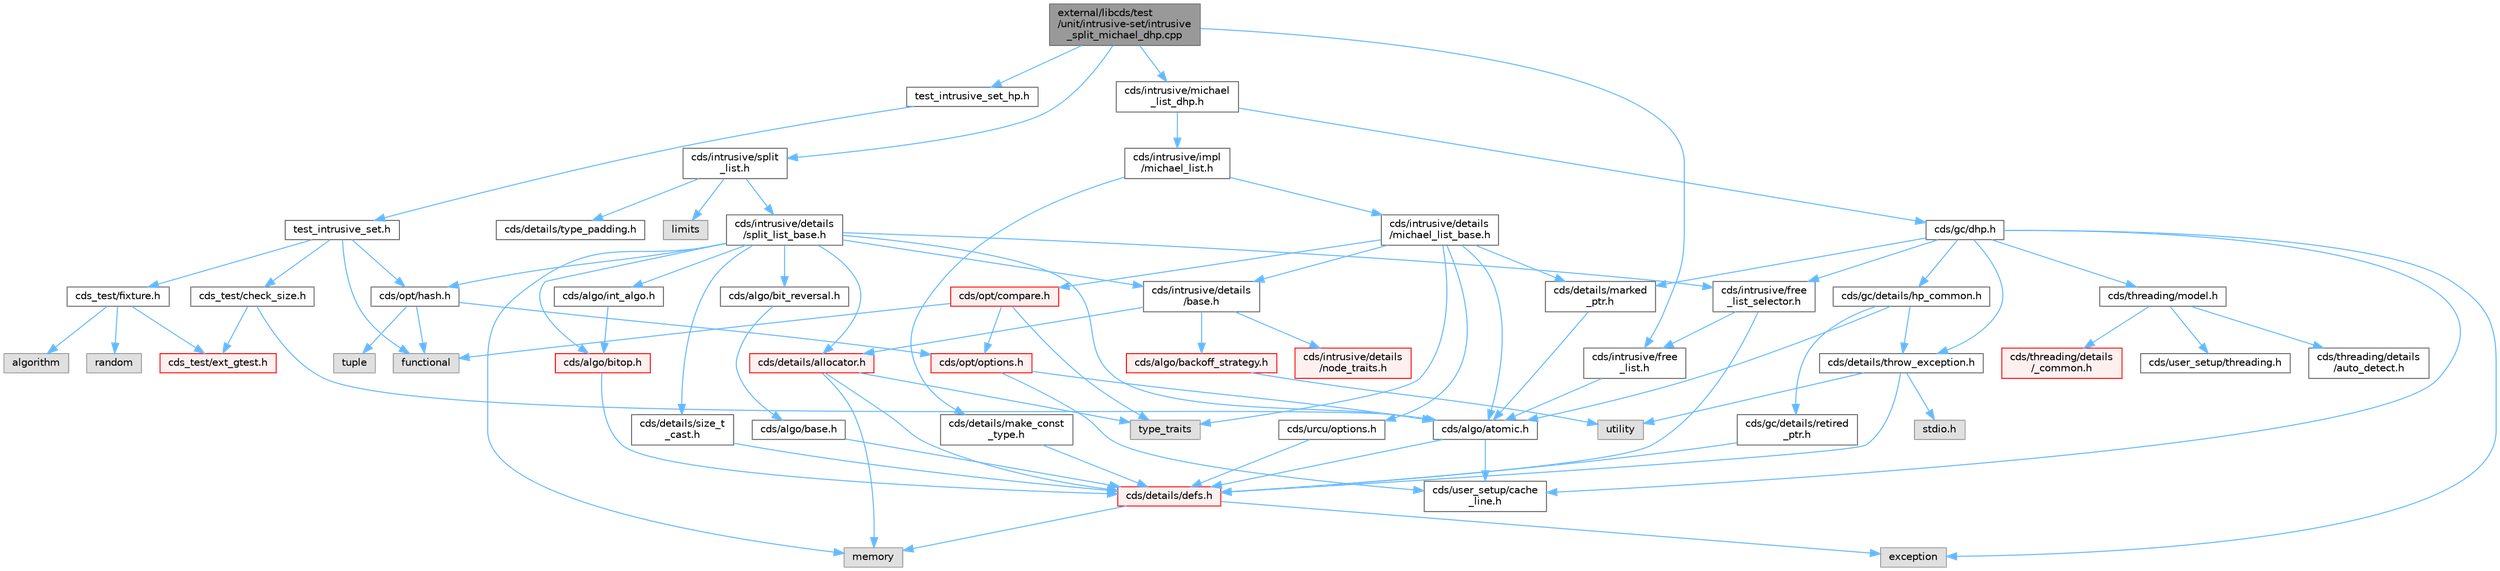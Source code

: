 digraph "external/libcds/test/unit/intrusive-set/intrusive_split_michael_dhp.cpp"
{
 // LATEX_PDF_SIZE
  bgcolor="transparent";
  edge [fontname=Helvetica,fontsize=10,labelfontname=Helvetica,labelfontsize=10];
  node [fontname=Helvetica,fontsize=10,shape=box,height=0.2,width=0.4];
  Node1 [id="Node000001",label="external/libcds/test\l/unit/intrusive-set/intrusive\l_split_michael_dhp.cpp",height=0.2,width=0.4,color="gray40", fillcolor="grey60", style="filled", fontcolor="black",tooltip=" "];
  Node1 -> Node2 [id="edge85_Node000001_Node000002",color="steelblue1",style="solid",tooltip=" "];
  Node2 [id="Node000002",label="test_intrusive_set_hp.h",height=0.2,width=0.4,color="grey40", fillcolor="white", style="filled",URL="$test__intrusive__set__hp_8h.html",tooltip=" "];
  Node2 -> Node3 [id="edge86_Node000002_Node000003",color="steelblue1",style="solid",tooltip=" "];
  Node3 [id="Node000003",label="test_intrusive_set.h",height=0.2,width=0.4,color="grey40", fillcolor="white", style="filled",URL="$intrusive-set_2test__intrusive__set_8h.html",tooltip=" "];
  Node3 -> Node4 [id="edge87_Node000003_Node000004",color="steelblue1",style="solid",tooltip=" "];
  Node4 [id="Node000004",label="cds_test/check_size.h",height=0.2,width=0.4,color="grey40", fillcolor="white", style="filled",URL="$check__size_8h.html",tooltip=" "];
  Node4 -> Node5 [id="edge88_Node000004_Node000005",color="steelblue1",style="solid",tooltip=" "];
  Node5 [id="Node000005",label="cds_test/ext_gtest.h",height=0.2,width=0.4,color="red", fillcolor="#FFF0F0", style="filled",URL="$ext__gtest_8h.html",tooltip=" "];
  Node4 -> Node7 [id="edge89_Node000004_Node000007",color="steelblue1",style="solid",tooltip=" "];
  Node7 [id="Node000007",label="cds/algo/atomic.h",height=0.2,width=0.4,color="grey40", fillcolor="white", style="filled",URL="$external_2libcds_2cds_2algo_2atomic_8h.html",tooltip=" "];
  Node7 -> Node8 [id="edge90_Node000007_Node000008",color="steelblue1",style="solid",tooltip=" "];
  Node8 [id="Node000008",label="cds/details/defs.h",height=0.2,width=0.4,color="red", fillcolor="#FFF0F0", style="filled",URL="$details_2defs_8h.html",tooltip=" "];
  Node8 -> Node13 [id="edge91_Node000008_Node000013",color="steelblue1",style="solid",tooltip=" "];
  Node13 [id="Node000013",label="exception",height=0.2,width=0.4,color="grey60", fillcolor="#E0E0E0", style="filled",tooltip=" "];
  Node8 -> Node16 [id="edge92_Node000008_Node000016",color="steelblue1",style="solid",tooltip=" "];
  Node16 [id="Node000016",label="memory",height=0.2,width=0.4,color="grey60", fillcolor="#E0E0E0", style="filled",tooltip=" "];
  Node7 -> Node21 [id="edge93_Node000007_Node000021",color="steelblue1",style="solid",tooltip=" "];
  Node21 [id="Node000021",label="cds/user_setup/cache\l_line.h",height=0.2,width=0.4,color="grey40", fillcolor="white", style="filled",URL="$cache__line_8h.html",tooltip="Cache-line size definition"];
  Node3 -> Node22 [id="edge94_Node000003_Node000022",color="steelblue1",style="solid",tooltip=" "];
  Node22 [id="Node000022",label="cds_test/fixture.h",height=0.2,width=0.4,color="grey40", fillcolor="white", style="filled",URL="$fixture_8h.html",tooltip=" "];
  Node22 -> Node5 [id="edge95_Node000022_Node000005",color="steelblue1",style="solid",tooltip=" "];
  Node22 -> Node23 [id="edge96_Node000022_Node000023",color="steelblue1",style="solid",tooltip=" "];
  Node23 [id="Node000023",label="algorithm",height=0.2,width=0.4,color="grey60", fillcolor="#E0E0E0", style="filled",tooltip=" "];
  Node22 -> Node24 [id="edge97_Node000022_Node000024",color="steelblue1",style="solid",tooltip=" "];
  Node24 [id="Node000024",label="random",height=0.2,width=0.4,color="grey60", fillcolor="#E0E0E0", style="filled",tooltip=" "];
  Node3 -> Node25 [id="edge98_Node000003_Node000025",color="steelblue1",style="solid",tooltip=" "];
  Node25 [id="Node000025",label="cds/opt/hash.h",height=0.2,width=0.4,color="grey40", fillcolor="white", style="filled",URL="$external_2libcds_2cds_2opt_2hash_8h.html",tooltip=" "];
  Node25 -> Node26 [id="edge99_Node000025_Node000026",color="steelblue1",style="solid",tooltip=" "];
  Node26 [id="Node000026",label="tuple",height=0.2,width=0.4,color="grey60", fillcolor="#E0E0E0", style="filled",tooltip=" "];
  Node25 -> Node27 [id="edge100_Node000025_Node000027",color="steelblue1",style="solid",tooltip=" "];
  Node27 [id="Node000027",label="functional",height=0.2,width=0.4,color="grey60", fillcolor="#E0E0E0", style="filled",tooltip=" "];
  Node25 -> Node28 [id="edge101_Node000025_Node000028",color="steelblue1",style="solid",tooltip=" "];
  Node28 [id="Node000028",label="cds/opt/options.h",height=0.2,width=0.4,color="red", fillcolor="#FFF0F0", style="filled",URL="$opt_2options_8h.html",tooltip=" "];
  Node28 -> Node21 [id="edge102_Node000028_Node000021",color="steelblue1",style="solid",tooltip=" "];
  Node28 -> Node7 [id="edge103_Node000028_Node000007",color="steelblue1",style="solid",tooltip=" "];
  Node3 -> Node27 [id="edge104_Node000003_Node000027",color="steelblue1",style="solid",tooltip=" "];
  Node1 -> Node46 [id="edge105_Node000001_Node000046",color="steelblue1",style="solid",tooltip=" "];
  Node46 [id="Node000046",label="cds/intrusive/michael\l_list_dhp.h",height=0.2,width=0.4,color="grey40", fillcolor="white", style="filled",URL="$intrusive_2michael__list__dhp_8h.html",tooltip=" "];
  Node46 -> Node47 [id="edge106_Node000046_Node000047",color="steelblue1",style="solid",tooltip=" "];
  Node47 [id="Node000047",label="cds/intrusive/impl\l/michael_list.h",height=0.2,width=0.4,color="grey40", fillcolor="white", style="filled",URL="$intrusive_2impl_2michael__list_8h.html",tooltip=" "];
  Node47 -> Node48 [id="edge107_Node000047_Node000048",color="steelblue1",style="solid",tooltip=" "];
  Node48 [id="Node000048",label="cds/intrusive/details\l/michael_list_base.h",height=0.2,width=0.4,color="grey40", fillcolor="white", style="filled",URL="$intrusive_2details_2michael__list__base_8h.html",tooltip=" "];
  Node48 -> Node49 [id="edge108_Node000048_Node000049",color="steelblue1",style="solid",tooltip=" "];
  Node49 [id="Node000049",label="type_traits",height=0.2,width=0.4,color="grey60", fillcolor="#E0E0E0", style="filled",tooltip=" "];
  Node48 -> Node50 [id="edge109_Node000048_Node000050",color="steelblue1",style="solid",tooltip=" "];
  Node50 [id="Node000050",label="cds/intrusive/details\l/base.h",height=0.2,width=0.4,color="grey40", fillcolor="white", style="filled",URL="$external_2libcds_2cds_2intrusive_2details_2base_8h.html",tooltip=" "];
  Node50 -> Node51 [id="edge110_Node000050_Node000051",color="steelblue1",style="solid",tooltip=" "];
  Node51 [id="Node000051",label="cds/intrusive/details\l/node_traits.h",height=0.2,width=0.4,color="red", fillcolor="#FFF0F0", style="filled",URL="$node__traits_8h.html",tooltip=" "];
  Node50 -> Node53 [id="edge111_Node000050_Node000053",color="steelblue1",style="solid",tooltip=" "];
  Node53 [id="Node000053",label="cds/details/allocator.h",height=0.2,width=0.4,color="red", fillcolor="#FFF0F0", style="filled",URL="$external_2libcds_2cds_2details_2allocator_8h.html",tooltip=" "];
  Node53 -> Node49 [id="edge112_Node000053_Node000049",color="steelblue1",style="solid",tooltip=" "];
  Node53 -> Node16 [id="edge113_Node000053_Node000016",color="steelblue1",style="solid",tooltip=" "];
  Node53 -> Node8 [id="edge114_Node000053_Node000008",color="steelblue1",style="solid",tooltip=" "];
  Node50 -> Node54 [id="edge115_Node000050_Node000054",color="steelblue1",style="solid",tooltip=" "];
  Node54 [id="Node000054",label="cds/algo/backoff_strategy.h",height=0.2,width=0.4,color="red", fillcolor="#FFF0F0", style="filled",URL="$backoff__strategy_8h.html",tooltip=" "];
  Node54 -> Node45 [id="edge116_Node000054_Node000045",color="steelblue1",style="solid",tooltip=" "];
  Node45 [id="Node000045",label="utility",height=0.2,width=0.4,color="grey60", fillcolor="#E0E0E0", style="filled",tooltip=" "];
  Node48 -> Node58 [id="edge117_Node000048_Node000058",color="steelblue1",style="solid",tooltip=" "];
  Node58 [id="Node000058",label="cds/opt/compare.h",height=0.2,width=0.4,color="red", fillcolor="#FFF0F0", style="filled",URL="$external_2libcds_2cds_2opt_2compare_8h.html",tooltip=" "];
  Node58 -> Node49 [id="edge118_Node000058_Node000049",color="steelblue1",style="solid",tooltip=" "];
  Node58 -> Node27 [id="edge119_Node000058_Node000027",color="steelblue1",style="solid",tooltip=" "];
  Node58 -> Node28 [id="edge120_Node000058_Node000028",color="steelblue1",style="solid",tooltip=" "];
  Node48 -> Node7 [id="edge121_Node000048_Node000007",color="steelblue1",style="solid",tooltip=" "];
  Node48 -> Node59 [id="edge122_Node000048_Node000059",color="steelblue1",style="solid",tooltip=" "];
  Node59 [id="Node000059",label="cds/details/marked\l_ptr.h",height=0.2,width=0.4,color="grey40", fillcolor="white", style="filled",URL="$marked__ptr_8h.html",tooltip=" "];
  Node59 -> Node7 [id="edge123_Node000059_Node000007",color="steelblue1",style="solid",tooltip=" "];
  Node48 -> Node60 [id="edge124_Node000048_Node000060",color="steelblue1",style="solid",tooltip=" "];
  Node60 [id="Node000060",label="cds/urcu/options.h",height=0.2,width=0.4,color="grey40", fillcolor="white", style="filled",URL="$urcu_2options_8h.html",tooltip=" "];
  Node60 -> Node8 [id="edge125_Node000060_Node000008",color="steelblue1",style="solid",tooltip=" "];
  Node47 -> Node61 [id="edge126_Node000047_Node000061",color="steelblue1",style="solid",tooltip=" "];
  Node61 [id="Node000061",label="cds/details/make_const\l_type.h",height=0.2,width=0.4,color="grey40", fillcolor="white", style="filled",URL="$make__const__type_8h.html",tooltip=" "];
  Node61 -> Node8 [id="edge127_Node000061_Node000008",color="steelblue1",style="solid",tooltip=" "];
  Node46 -> Node62 [id="edge128_Node000046_Node000062",color="steelblue1",style="solid",tooltip=" "];
  Node62 [id="Node000062",label="cds/gc/dhp.h",height=0.2,width=0.4,color="grey40", fillcolor="white", style="filled",URL="$dhp_8h.html",tooltip=" "];
  Node62 -> Node13 [id="edge129_Node000062_Node000013",color="steelblue1",style="solid",tooltip=" "];
  Node62 -> Node63 [id="edge130_Node000062_Node000063",color="steelblue1",style="solid",tooltip=" "];
  Node63 [id="Node000063",label="cds/gc/details/hp_common.h",height=0.2,width=0.4,color="grey40", fillcolor="white", style="filled",URL="$hp__common_8h.html",tooltip=" "];
  Node63 -> Node7 [id="edge131_Node000063_Node000007",color="steelblue1",style="solid",tooltip=" "];
  Node63 -> Node64 [id="edge132_Node000063_Node000064",color="steelblue1",style="solid",tooltip=" "];
  Node64 [id="Node000064",label="cds/gc/details/retired\l_ptr.h",height=0.2,width=0.4,color="grey40", fillcolor="white", style="filled",URL="$retired__ptr_8h.html",tooltip=" "];
  Node64 -> Node8 [id="edge133_Node000064_Node000008",color="steelblue1",style="solid",tooltip=" "];
  Node63 -> Node43 [id="edge134_Node000063_Node000043",color="steelblue1",style="solid",tooltip=" "];
  Node43 [id="Node000043",label="cds/details/throw_exception.h",height=0.2,width=0.4,color="grey40", fillcolor="white", style="filled",URL="$throw__exception_8h.html",tooltip=" "];
  Node43 -> Node8 [id="edge135_Node000043_Node000008",color="steelblue1",style="solid",tooltip=" "];
  Node43 -> Node44 [id="edge136_Node000043_Node000044",color="steelblue1",style="solid",tooltip=" "];
  Node44 [id="Node000044",label="stdio.h",height=0.2,width=0.4,color="grey60", fillcolor="#E0E0E0", style="filled",tooltip=" "];
  Node43 -> Node45 [id="edge137_Node000043_Node000045",color="steelblue1",style="solid",tooltip=" "];
  Node62 -> Node65 [id="edge138_Node000062_Node000065",color="steelblue1",style="solid",tooltip=" "];
  Node65 [id="Node000065",label="cds/threading/model.h",height=0.2,width=0.4,color="grey40", fillcolor="white", style="filled",URL="$model_8h.html",tooltip=" "];
  Node65 -> Node66 [id="edge139_Node000065_Node000066",color="steelblue1",style="solid",tooltip=" "];
  Node66 [id="Node000066",label="cds/threading/details\l/_common.h",height=0.2,width=0.4,color="red", fillcolor="#FFF0F0", style="filled",URL="$__common_8h.html",tooltip=" "];
  Node65 -> Node75 [id="edge140_Node000065_Node000075",color="steelblue1",style="solid",tooltip=" "];
  Node75 [id="Node000075",label="cds/user_setup/threading.h",height=0.2,width=0.4,color="grey40", fillcolor="white", style="filled",URL="$external_2libcds_2cds_2user__setup_2threading_8h.html",tooltip=" "];
  Node65 -> Node76 [id="edge141_Node000065_Node000076",color="steelblue1",style="solid",tooltip=" "];
  Node76 [id="Node000076",label="cds/threading/details\l/auto_detect.h",height=0.2,width=0.4,color="grey40", fillcolor="white", style="filled",URL="$auto__detect_8h.html",tooltip=" "];
  Node62 -> Node77 [id="edge142_Node000062_Node000077",color="steelblue1",style="solid",tooltip=" "];
  Node77 [id="Node000077",label="cds/intrusive/free\l_list_selector.h",height=0.2,width=0.4,color="grey40", fillcolor="white", style="filled",URL="$free__list__selector_8h.html",tooltip=" "];
  Node77 -> Node8 [id="edge143_Node000077_Node000008",color="steelblue1",style="solid",tooltip=" "];
  Node77 -> Node78 [id="edge144_Node000077_Node000078",color="steelblue1",style="solid",tooltip=" "];
  Node78 [id="Node000078",label="cds/intrusive/free\l_list.h",height=0.2,width=0.4,color="grey40", fillcolor="white", style="filled",URL="$free__list_8h.html",tooltip=" "];
  Node78 -> Node7 [id="edge145_Node000078_Node000007",color="steelblue1",style="solid",tooltip=" "];
  Node62 -> Node43 [id="edge146_Node000062_Node000043",color="steelblue1",style="solid",tooltip=" "];
  Node62 -> Node59 [id="edge147_Node000062_Node000059",color="steelblue1",style="solid",tooltip=" "];
  Node62 -> Node21 [id="edge148_Node000062_Node000021",color="steelblue1",style="solid",tooltip=" "];
  Node1 -> Node79 [id="edge149_Node000001_Node000079",color="steelblue1",style="solid",tooltip=" "];
  Node79 [id="Node000079",label="cds/intrusive/split\l_list.h",height=0.2,width=0.4,color="grey40", fillcolor="white", style="filled",URL="$split__list_8h.html",tooltip=" "];
  Node79 -> Node80 [id="edge150_Node000079_Node000080",color="steelblue1",style="solid",tooltip=" "];
  Node80 [id="Node000080",label="limits",height=0.2,width=0.4,color="grey60", fillcolor="#E0E0E0", style="filled",tooltip=" "];
  Node79 -> Node81 [id="edge151_Node000079_Node000081",color="steelblue1",style="solid",tooltip=" "];
  Node81 [id="Node000081",label="cds/intrusive/details\l/split_list_base.h",height=0.2,width=0.4,color="grey40", fillcolor="white", style="filled",URL="$intrusive_2details_2split__list__base_8h.html",tooltip=" "];
  Node81 -> Node50 [id="edge152_Node000081_Node000050",color="steelblue1",style="solid",tooltip=" "];
  Node81 -> Node7 [id="edge153_Node000081_Node000007",color="steelblue1",style="solid",tooltip=" "];
  Node81 -> Node82 [id="edge154_Node000081_Node000082",color="steelblue1",style="solid",tooltip=" "];
  Node82 [id="Node000082",label="cds/algo/bit_reversal.h",height=0.2,width=0.4,color="grey40", fillcolor="white", style="filled",URL="$bit__reversal_8h.html",tooltip=" "];
  Node82 -> Node74 [id="edge155_Node000082_Node000074",color="steelblue1",style="solid",tooltip=" "];
  Node74 [id="Node000074",label="cds/algo/base.h",height=0.2,width=0.4,color="grey40", fillcolor="white", style="filled",URL="$external_2libcds_2cds_2algo_2base_8h.html",tooltip=" "];
  Node74 -> Node8 [id="edge156_Node000074_Node000008",color="steelblue1",style="solid",tooltip=" "];
  Node81 -> Node53 [id="edge157_Node000081_Node000053",color="steelblue1",style="solid",tooltip=" "];
  Node81 -> Node36 [id="edge158_Node000081_Node000036",color="steelblue1",style="solid",tooltip=" "];
  Node36 [id="Node000036",label="cds/algo/int_algo.h",height=0.2,width=0.4,color="grey40", fillcolor="white", style="filled",URL="$int__algo_8h.html",tooltip=" "];
  Node36 -> Node37 [id="edge159_Node000036_Node000037",color="steelblue1",style="solid",tooltip=" "];
  Node37 [id="Node000037",label="cds/algo/bitop.h",height=0.2,width=0.4,color="red", fillcolor="#FFF0F0", style="filled",URL="$algo_2bitop_8h.html",tooltip=" "];
  Node37 -> Node8 [id="edge160_Node000037_Node000008",color="steelblue1",style="solid",tooltip=" "];
  Node81 -> Node37 [id="edge161_Node000081_Node000037",color="steelblue1",style="solid",tooltip=" "];
  Node81 -> Node25 [id="edge162_Node000081_Node000025",color="steelblue1",style="solid",tooltip=" "];
  Node81 -> Node77 [id="edge163_Node000081_Node000077",color="steelblue1",style="solid",tooltip=" "];
  Node81 -> Node83 [id="edge164_Node000081_Node000083",color="steelblue1",style="solid",tooltip=" "];
  Node83 [id="Node000083",label="cds/details/size_t\l_cast.h",height=0.2,width=0.4,color="grey40", fillcolor="white", style="filled",URL="$size__t__cast_8h.html",tooltip=" "];
  Node83 -> Node8 [id="edge165_Node000083_Node000008",color="steelblue1",style="solid",tooltip=" "];
  Node81 -> Node16 [id="edge166_Node000081_Node000016",color="steelblue1",style="solid",tooltip=" "];
  Node79 -> Node84 [id="edge167_Node000079_Node000084",color="steelblue1",style="solid",tooltip=" "];
  Node84 [id="Node000084",label="cds/details/type_padding.h",height=0.2,width=0.4,color="grey40", fillcolor="white", style="filled",URL="$type__padding_8h.html",tooltip=" "];
  Node1 -> Node78 [id="edge168_Node000001_Node000078",color="steelblue1",style="solid",tooltip=" "];
}
